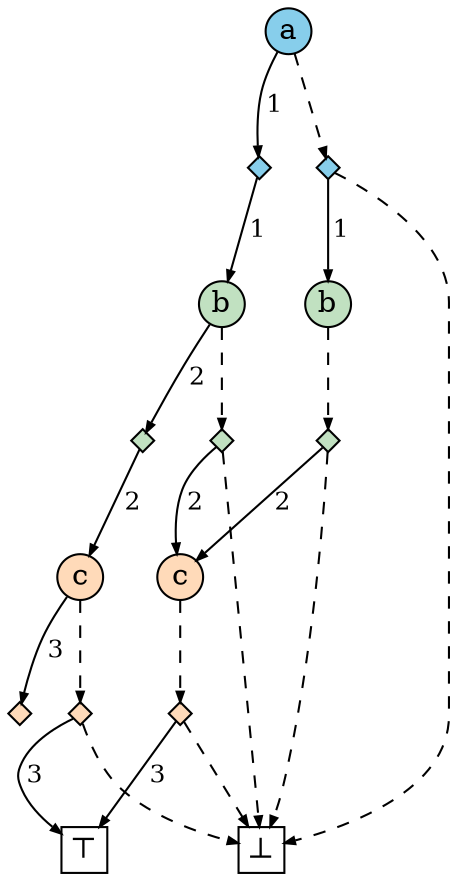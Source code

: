 
    digraph G {
       n17 [label="a", shape=circle, width=0.3, fixedsize=true, style=filled, fillcolor="skyblue"]
   n18 [label="", shape=diamond, width=0.15, height=0.15, style=filled, fillcolor="skyblue"]
   n17 -> n18 [arrowhead=normal, label=" 1 ", labelangle=-30, fontsize=12, arrowsize=0.5, color="#555", fontcolor="black"]
   n18 -> n19 [arrowhead=normal, label=" 1 ", labelangle=-30, fontsize=12, arrowsize=0.5, color="#555", fontcolor="black"]
   n19 [label="b", shape=circle, width=0.3, fixedsize=true, style=filled, fillcolor="#C1E1C1"]
   n20 [label="", shape=diamond, width=0.15, height=0.15, style=filled, fillcolor="#C1E1C1"]
   n19 -> n20 [arrowhead=normal, label=" 2 ", labelangle=-30, fontsize=12, arrowsize=0.5, color="#555", fontcolor="black"]
   n20 -> n21 [arrowhead=normal, label=" 2 ", labelangle=-30, fontsize=12, arrowsize=0.5, color="#555", fontcolor="black"]
   n21 [label="c", shape=circle, width=0.3, fixedsize=true, style=filled, fillcolor="peachpuff"]
   n22 [label="", shape=diamond, width=0.15, height=0.15, style=filled, fillcolor="peachpuff"]
   n21 -> n22 [arrowhead=normal, label=" 3 ", labelangle=-30, fontsize=12, arrowsize=0.5, color="#555", fontcolor="black"]
   n23 [label="", shape=diamond, width=0.15, height=0.15, style=filled, fillcolor="peachpuff"]
   n21 -> n23 [arrowhead=normal, arrowsize=0.5, style=dashed, color="#555"]
   n23 -> n24 [arrowhead=normal, label=" 3 ", labelangle=-30, fontsize=12, arrowsize=0.5, color="#555", fontcolor="black"]
   n24 [label="⊤", shape=box, width=0.3, height=0.3, fixedsize=true]
   n23 -> n25 [arrowhead=normal, arrowsize=0.5, style=dashed, color="#555"]
   n25 [label="⊥", shape=box, width=0.3, height=0.3, fixedsize=true]
   n26 [label="", shape=diamond, width=0.15, height=0.15, style=filled, fillcolor="#C1E1C1"]
   n19 -> n26 [arrowhead=normal, arrowsize=0.5, style=dashed, color="#555"]
   n26 -> n27 [arrowhead=normal, label=" 2 ", labelangle=-30, fontsize=12, arrowsize=0.5, color="#555", fontcolor="black"]
   n27 [label="c", shape=circle, width=0.3, fixedsize=true, style=filled, fillcolor="peachpuff"]
   n28 [label="", shape=diamond, width=0.15, height=0.15, style=filled, fillcolor="peachpuff"]
   n27 -> n28 [arrowhead=normal, arrowsize=0.5, style=dashed, color="#555"]
   n28 -> n24 [arrowhead=normal, label=" 3 ", labelangle=-30, fontsize=12, arrowsize=0.5, color="#555", fontcolor="black"]
   n28 -> n25 [arrowhead=normal, arrowsize=0.5, style=dashed, color="#555"]
   n26 -> n25 [arrowhead=normal, arrowsize=0.5, style=dashed, color="#555"]
   n29 [label="", shape=diamond, width=0.15, height=0.15, style=filled, fillcolor="skyblue"]
   n17 -> n29 [arrowhead=normal, arrowsize=0.5, style=dashed, color="#555"]
   n29 -> n30 [arrowhead=normal, label=" 1 ", labelangle=-30, fontsize=12, arrowsize=0.5, color="#555", fontcolor="black"]
   n30 [label="b", shape=circle, width=0.3, fixedsize=true, style=filled, fillcolor="#C1E1C1"]
   n31 [label="", shape=diamond, width=0.15, height=0.15, style=filled, fillcolor="#C1E1C1"]
   n30 -> n31 [arrowhead=normal, arrowsize=0.5, style=dashed, color="#555"]
   n31 -> n27 [arrowhead=normal, label=" 2 ", labelangle=-30, fontsize=12, arrowsize=0.5, color="#555", fontcolor="black"]
   n31 -> n25 [arrowhead=normal, arrowsize=0.5, style=dashed, color="#555"]
   n29 -> n25 [arrowhead=normal, arrowsize=0.5, style=dashed, color="#555"]
   {rank=same; n23; n28}
   {rank=same; n20; n26; n31}
   {rank=same; n17}
   {rank=same; n18; n29}
   {rank=same; n19; n30}
   {rank=same; n21; n27}

    }